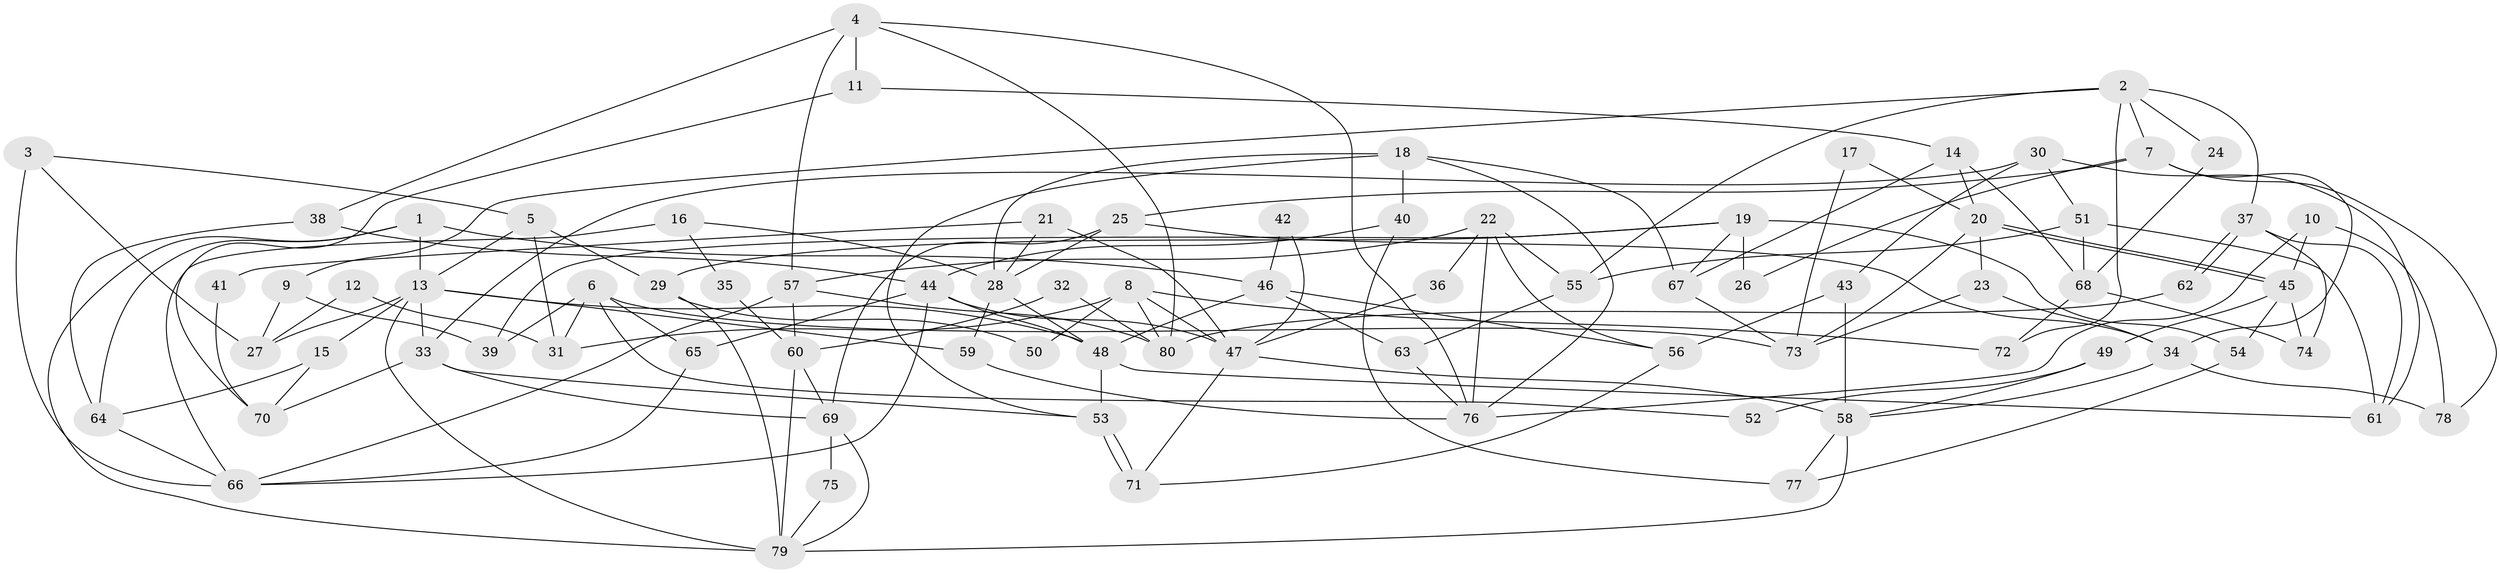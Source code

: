 // Generated by graph-tools (version 1.1) at 2025/11/02/27/25 16:11:22]
// undirected, 80 vertices, 160 edges
graph export_dot {
graph [start="1"]
  node [color=gray90,style=filled];
  1;
  2;
  3;
  4;
  5;
  6;
  7;
  8;
  9;
  10;
  11;
  12;
  13;
  14;
  15;
  16;
  17;
  18;
  19;
  20;
  21;
  22;
  23;
  24;
  25;
  26;
  27;
  28;
  29;
  30;
  31;
  32;
  33;
  34;
  35;
  36;
  37;
  38;
  39;
  40;
  41;
  42;
  43;
  44;
  45;
  46;
  47;
  48;
  49;
  50;
  51;
  52;
  53;
  54;
  55;
  56;
  57;
  58;
  59;
  60;
  61;
  62;
  63;
  64;
  65;
  66;
  67;
  68;
  69;
  70;
  71;
  72;
  73;
  74;
  75;
  76;
  77;
  78;
  79;
  80;
  1 -- 79;
  1 -- 46;
  1 -- 13;
  1 -- 64;
  2 -- 72;
  2 -- 37;
  2 -- 7;
  2 -- 9;
  2 -- 24;
  2 -- 55;
  3 -- 66;
  3 -- 27;
  3 -- 5;
  4 -- 11;
  4 -- 38;
  4 -- 57;
  4 -- 76;
  4 -- 80;
  5 -- 13;
  5 -- 29;
  5 -- 31;
  6 -- 31;
  6 -- 65;
  6 -- 39;
  6 -- 52;
  6 -- 73;
  7 -- 25;
  7 -- 26;
  7 -- 34;
  7 -- 78;
  8 -- 80;
  8 -- 47;
  8 -- 31;
  8 -- 50;
  8 -- 72;
  9 -- 39;
  9 -- 27;
  10 -- 45;
  10 -- 76;
  10 -- 78;
  11 -- 14;
  11 -- 70;
  12 -- 31;
  12 -- 27;
  13 -- 48;
  13 -- 15;
  13 -- 27;
  13 -- 33;
  13 -- 59;
  13 -- 79;
  14 -- 67;
  14 -- 20;
  14 -- 68;
  15 -- 64;
  15 -- 70;
  16 -- 28;
  16 -- 66;
  16 -- 35;
  17 -- 73;
  17 -- 20;
  18 -- 28;
  18 -- 53;
  18 -- 40;
  18 -- 67;
  18 -- 76;
  19 -- 29;
  19 -- 67;
  19 -- 26;
  19 -- 39;
  19 -- 54;
  20 -- 73;
  20 -- 45;
  20 -- 45;
  20 -- 23;
  21 -- 47;
  21 -- 28;
  21 -- 41;
  22 -- 57;
  22 -- 76;
  22 -- 36;
  22 -- 55;
  22 -- 56;
  23 -- 34;
  23 -- 73;
  24 -- 68;
  25 -- 28;
  25 -- 34;
  25 -- 69;
  28 -- 59;
  28 -- 48;
  29 -- 79;
  29 -- 50;
  30 -- 61;
  30 -- 43;
  30 -- 33;
  30 -- 51;
  32 -- 80;
  32 -- 60;
  33 -- 53;
  33 -- 69;
  33 -- 70;
  34 -- 78;
  34 -- 58;
  35 -- 60;
  36 -- 47;
  37 -- 61;
  37 -- 62;
  37 -- 62;
  37 -- 74;
  38 -- 64;
  38 -- 44;
  40 -- 77;
  40 -- 44;
  41 -- 70;
  42 -- 47;
  42 -- 46;
  43 -- 56;
  43 -- 58;
  44 -- 48;
  44 -- 47;
  44 -- 65;
  44 -- 66;
  45 -- 74;
  45 -- 49;
  45 -- 54;
  46 -- 56;
  46 -- 63;
  46 -- 48;
  47 -- 58;
  47 -- 71;
  48 -- 53;
  48 -- 61;
  49 -- 58;
  49 -- 52;
  51 -- 55;
  51 -- 61;
  51 -- 68;
  53 -- 71;
  53 -- 71;
  54 -- 77;
  55 -- 63;
  56 -- 71;
  57 -- 60;
  57 -- 66;
  57 -- 80;
  58 -- 79;
  58 -- 77;
  59 -- 76;
  60 -- 79;
  60 -- 69;
  62 -- 80;
  63 -- 76;
  64 -- 66;
  65 -- 66;
  67 -- 73;
  68 -- 72;
  68 -- 74;
  69 -- 75;
  69 -- 79;
  75 -- 79;
}
